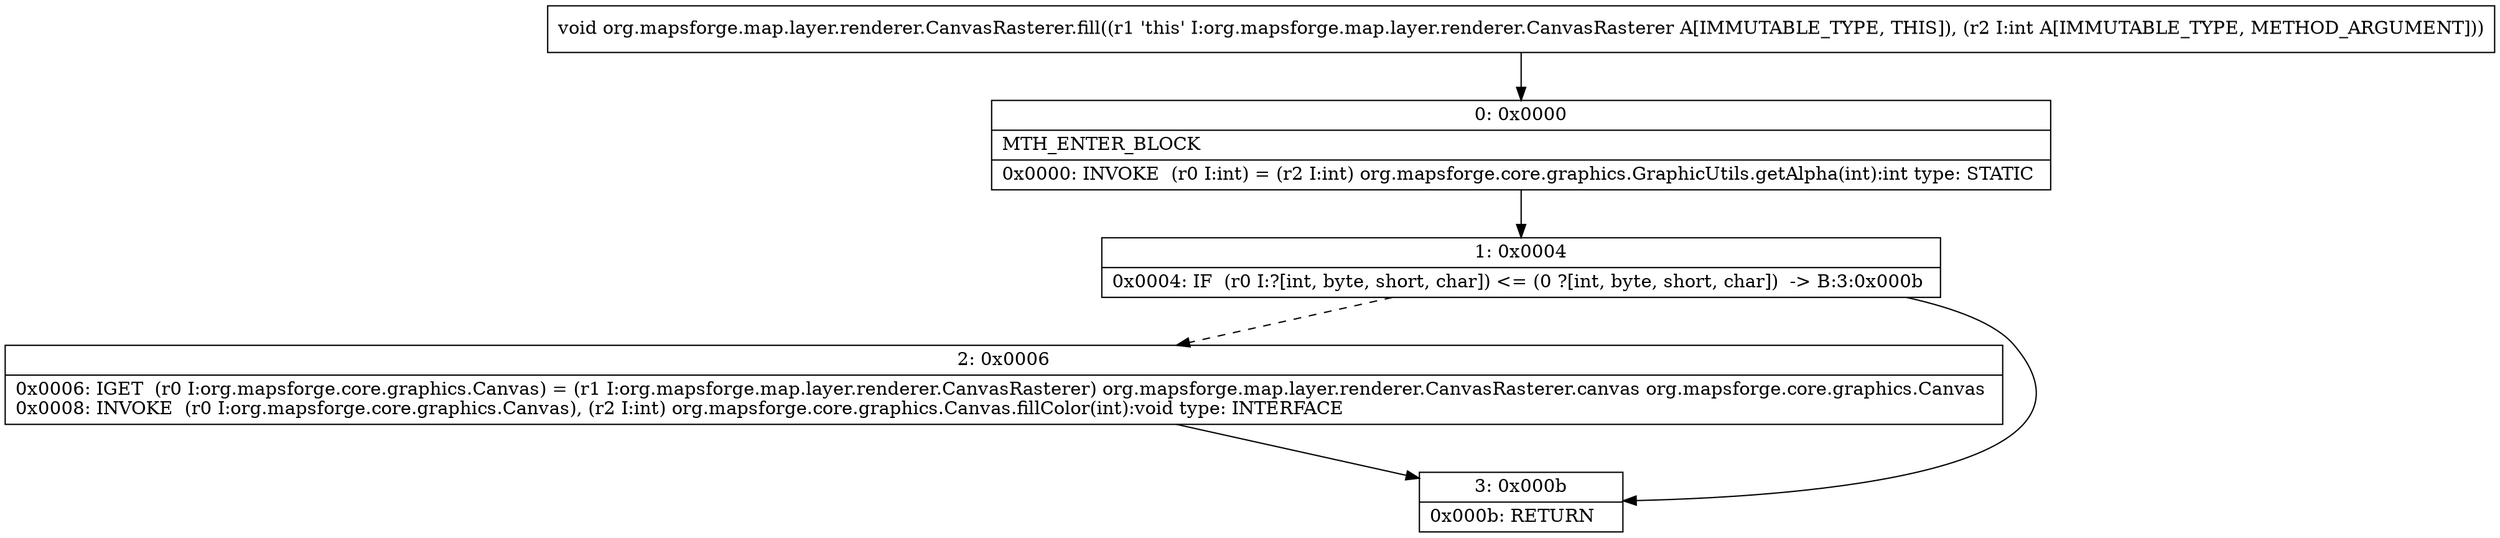 digraph "CFG fororg.mapsforge.map.layer.renderer.CanvasRasterer.fill(I)V" {
Node_0 [shape=record,label="{0\:\ 0x0000|MTH_ENTER_BLOCK\l|0x0000: INVOKE  (r0 I:int) = (r2 I:int) org.mapsforge.core.graphics.GraphicUtils.getAlpha(int):int type: STATIC \l}"];
Node_1 [shape=record,label="{1\:\ 0x0004|0x0004: IF  (r0 I:?[int, byte, short, char]) \<= (0 ?[int, byte, short, char])  \-\> B:3:0x000b \l}"];
Node_2 [shape=record,label="{2\:\ 0x0006|0x0006: IGET  (r0 I:org.mapsforge.core.graphics.Canvas) = (r1 I:org.mapsforge.map.layer.renderer.CanvasRasterer) org.mapsforge.map.layer.renderer.CanvasRasterer.canvas org.mapsforge.core.graphics.Canvas \l0x0008: INVOKE  (r0 I:org.mapsforge.core.graphics.Canvas), (r2 I:int) org.mapsforge.core.graphics.Canvas.fillColor(int):void type: INTERFACE \l}"];
Node_3 [shape=record,label="{3\:\ 0x000b|0x000b: RETURN   \l}"];
MethodNode[shape=record,label="{void org.mapsforge.map.layer.renderer.CanvasRasterer.fill((r1 'this' I:org.mapsforge.map.layer.renderer.CanvasRasterer A[IMMUTABLE_TYPE, THIS]), (r2 I:int A[IMMUTABLE_TYPE, METHOD_ARGUMENT])) }"];
MethodNode -> Node_0;
Node_0 -> Node_1;
Node_1 -> Node_2[style=dashed];
Node_1 -> Node_3;
Node_2 -> Node_3;
}

